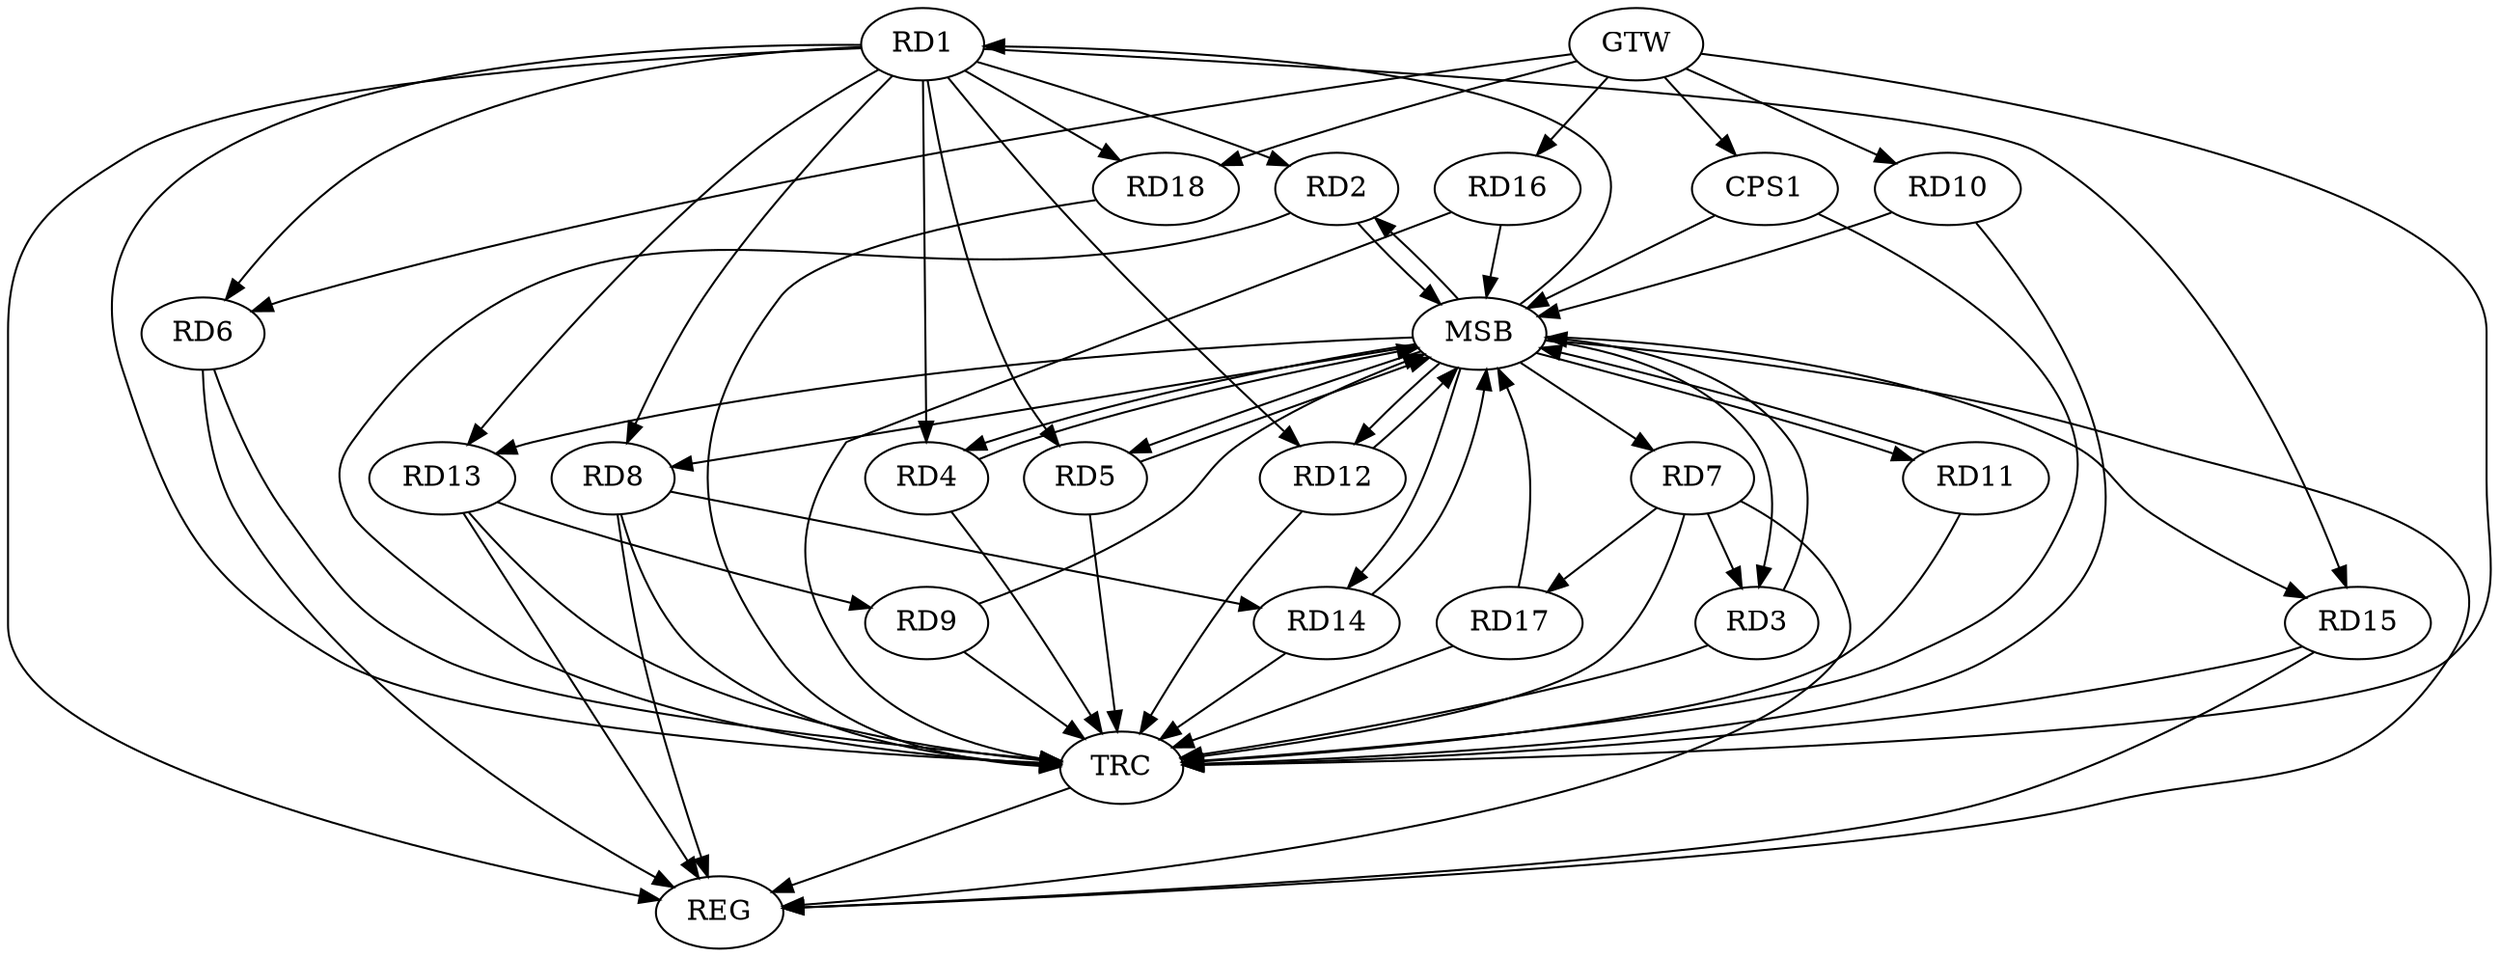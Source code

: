 strict digraph G {
  RD1 [ label="RD1" ];
  RD2 [ label="RD2" ];
  RD3 [ label="RD3" ];
  RD4 [ label="RD4" ];
  RD5 [ label="RD5" ];
  RD6 [ label="RD6" ];
  RD7 [ label="RD7" ];
  RD8 [ label="RD8" ];
  RD9 [ label="RD9" ];
  RD10 [ label="RD10" ];
  RD11 [ label="RD11" ];
  RD12 [ label="RD12" ];
  RD13 [ label="RD13" ];
  RD14 [ label="RD14" ];
  RD15 [ label="RD15" ];
  RD16 [ label="RD16" ];
  RD17 [ label="RD17" ];
  RD18 [ label="RD18" ];
  CPS1 [ label="CPS1" ];
  GTW [ label="GTW" ];
  REG [ label="REG" ];
  MSB [ label="MSB" ];
  TRC [ label="TRC" ];
  RD1 -> RD8;
  RD1 -> RD13;
  RD7 -> RD3;
  RD7 -> RD17;
  RD8 -> RD14;
  RD13 -> RD9;
  GTW -> RD6;
  GTW -> RD10;
  GTW -> RD16;
  GTW -> RD18;
  GTW -> CPS1;
  RD1 -> REG;
  RD6 -> REG;
  RD7 -> REG;
  RD8 -> REG;
  RD13 -> REG;
  RD15 -> REG;
  RD2 -> MSB;
  MSB -> RD4;
  MSB -> REG;
  RD3 -> MSB;
  MSB -> RD5;
  MSB -> RD8;
  RD4 -> MSB;
  RD5 -> MSB;
  RD9 -> MSB;
  MSB -> RD13;
  RD10 -> MSB;
  MSB -> RD2;
  MSB -> RD11;
  RD11 -> MSB;
  MSB -> RD1;
  RD12 -> MSB;
  MSB -> RD7;
  RD14 -> MSB;
  MSB -> RD3;
  MSB -> RD12;
  RD16 -> MSB;
  MSB -> RD14;
  RD17 -> MSB;
  CPS1 -> MSB;
  MSB -> RD15;
  RD1 -> TRC;
  RD2 -> TRC;
  RD3 -> TRC;
  RD4 -> TRC;
  RD5 -> TRC;
  RD6 -> TRC;
  RD7 -> TRC;
  RD8 -> TRC;
  RD9 -> TRC;
  RD10 -> TRC;
  RD11 -> TRC;
  RD12 -> TRC;
  RD13 -> TRC;
  RD14 -> TRC;
  RD15 -> TRC;
  RD16 -> TRC;
  RD17 -> TRC;
  RD18 -> TRC;
  CPS1 -> TRC;
  GTW -> TRC;
  TRC -> REG;
  RD1 -> RD18;
  RD1 -> RD15;
  RD1 -> RD5;
  RD1 -> RD2;
  RD1 -> RD4;
  RD1 -> RD6;
  RD1 -> RD12;
}
